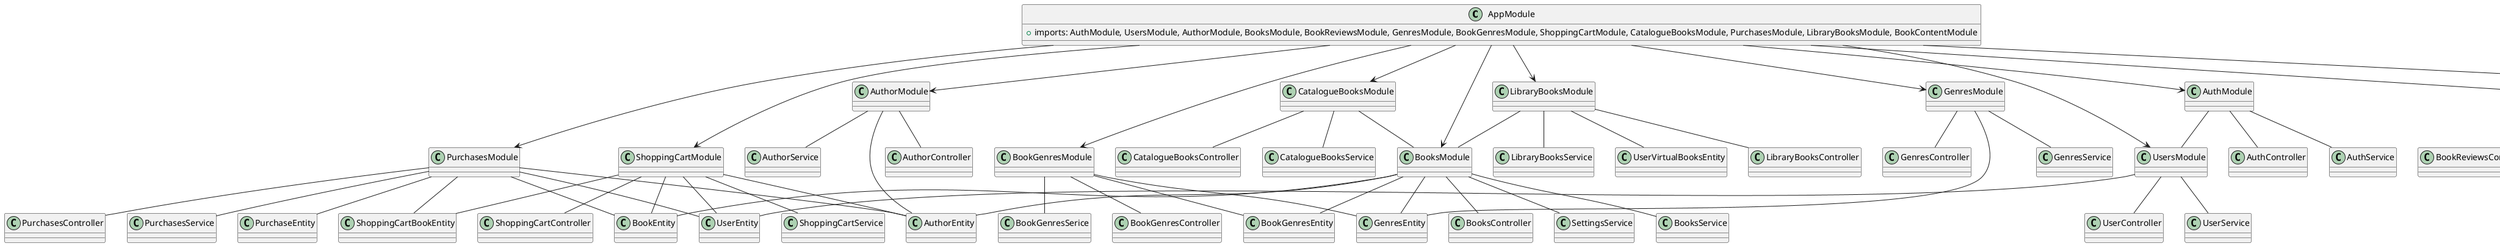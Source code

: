 @startuml Diagrama de Clases - AppModule

class AppModule {
    + imports: AuthModule, UsersModule, AuthorModule, BooksModule, BookReviewsModule, GenresModule, BookGenresModule, ShoppingCartModule, CatalogueBooksModule, PurchasesModule, LibraryBooksModule, BookContentModule
}

AppModule --> AuthModule
AppModule --> UsersModule
AppModule --> AuthorModule
AppModule --> BooksModule
AppModule --> BookReviewsModule
AppModule --> BookGenresModule
AppModule --> GenresModule
AppModule --> ShoppingCartModule
AppModule --> CatalogueBooksModule
AppModule --> PurchasesModule
AppModule --> LibraryBooksModule
AppModule --> BookContentModule

'Relaciones

AuthModule -- AuthController
AuthModule -- AuthService
AuthModule -- UsersModule

UsersModule -- UserController
UsersModule -- UserService
UsersModule -- UserEntity

AuthorModule -- AuthorController
AuthorModule -- AuthorService
AuthorModule -- AuthorEntity

BooksModule -- BooksController
BooksModule -- SettingsService
BooksModule -- BooksService
BooksModule -- BookEntity
BooksModule -- BookGenresEntity
BooksModule -- GenresEntity
BooksModule -- AuthorEntity

BookReviewsModule -- BookReviewsController
BookReviewsModule -- BookReviewsService
BookReviewsModule -- Review
BookReviewsModule -- User

BookGenresModule -- BookGenresController
BookGenresModule -- BookGenresSerice
BookGenresModule -- BookGenresEntity
BookGenresModule -- GenresEntity

GenresModule -- GenresController
GenresModule -- GenresService
GenresModule -- GenresEntity

ShoppingCartModule -- ShoppingCartController
ShoppingCartModule -- ShoppingCartService
ShoppingCartModule -- ShoppingCartBookEntity
ShoppingCartModule -- BookEntity
ShoppingCartModule -- UserEntity
ShoppingCartModule -- AuthorEntity

CatalogueBooksModule -- CatalogueBooksController
CatalogueBooksModule -- CatalogueBooksService
CatalogueBooksModule -- BooksModule

PurchasesModule -- PurchasesController
PurchasesModule -- PurchasesService
PurchasesModule -- PurchaseEntity
PurchasesModule -- ShoppingCartBookEntity
PurchasesModule -- BookEntity
PurchasesModule -- UserEntity
PurchasesModule -- AuthorEntity

LibraryBooksModule -- LibraryBooksController
LibraryBooksModule -- LibraryBooksService
LibraryBooksModule -- UserVirtualBooksEntity
LibraryBooksModule -- BooksModule

BookContentModule -- BookContentController
BookContentModule -- BookContentService
BookContentModule -- VirtualBookContentEntity

@enduml